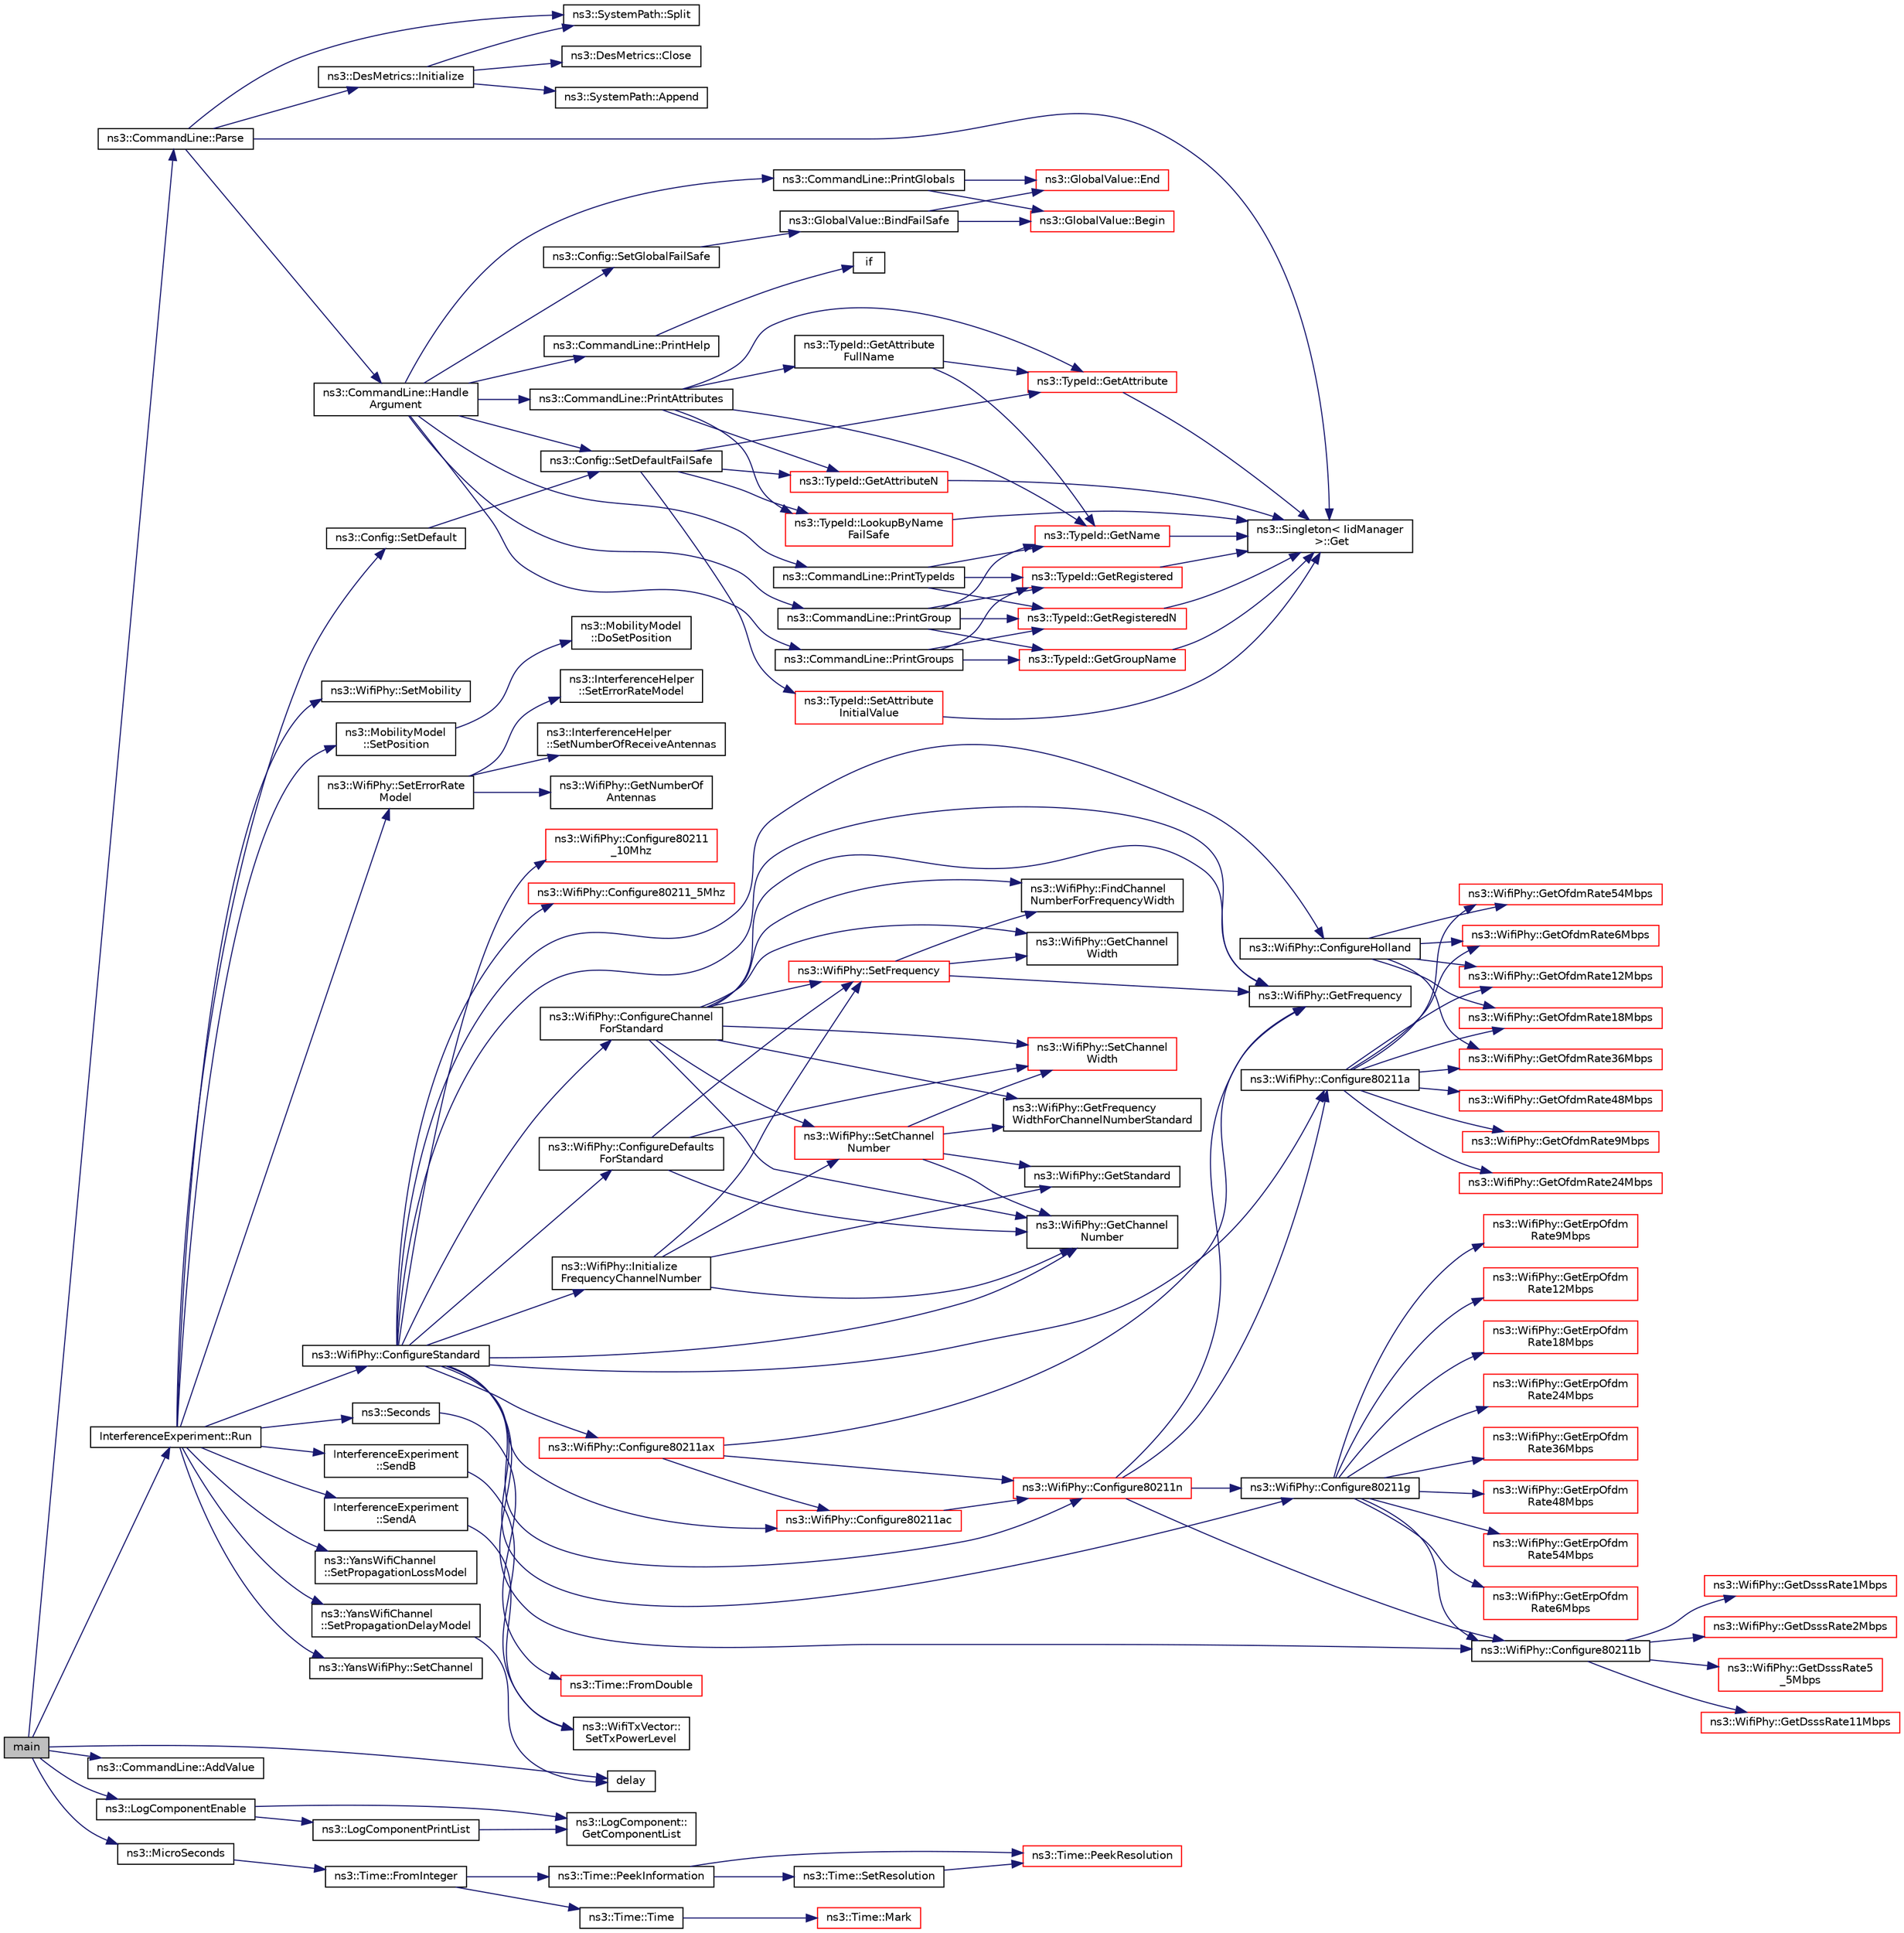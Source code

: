 digraph "main"
{
  edge [fontname="Helvetica",fontsize="10",labelfontname="Helvetica",labelfontsize="10"];
  node [fontname="Helvetica",fontsize="10",shape=record];
  rankdir="LR";
  Node1 [label="main",height=0.2,width=0.4,color="black", fillcolor="grey75", style="filled", fontcolor="black"];
  Node1 -> Node2 [color="midnightblue",fontsize="10",style="solid"];
  Node2 [label="delay",height=0.2,width=0.4,color="black", fillcolor="white", style="filled",URL="$d8/d68/lte_2model_2fading-traces_2fading__trace__generator_8m.html#a7964e6aa8f61a9d28973c8267a606ad8"];
  Node1 -> Node3 [color="midnightblue",fontsize="10",style="solid"];
  Node3 [label="ns3::CommandLine::AddValue",height=0.2,width=0.4,color="black", fillcolor="white", style="filled",URL="$dc/d87/classns3_1_1CommandLine.html#addcfb546c7ad4c8bd0965654d55beb8e"];
  Node1 -> Node4 [color="midnightblue",fontsize="10",style="solid"];
  Node4 [label="ns3::CommandLine::Parse",height=0.2,width=0.4,color="black", fillcolor="white", style="filled",URL="$dc/d87/classns3_1_1CommandLine.html#a5c10b85b3207e5ecb48d907966923156"];
  Node4 -> Node5 [color="midnightblue",fontsize="10",style="solid"];
  Node5 [label="ns3::SystemPath::Split",height=0.2,width=0.4,color="black", fillcolor="white", style="filled",URL="$d0/dde/group__systempath.html#ga523072e05da63b63113d1bea840edf1a"];
  Node4 -> Node6 [color="midnightblue",fontsize="10",style="solid"];
  Node6 [label="ns3::CommandLine::Handle\lArgument",height=0.2,width=0.4,color="black", fillcolor="white", style="filled",URL="$dc/d87/classns3_1_1CommandLine.html#a527b83304a3c713f3e84711a8a2185a7"];
  Node6 -> Node7 [color="midnightblue",fontsize="10",style="solid"];
  Node7 [label="ns3::CommandLine::PrintHelp",height=0.2,width=0.4,color="black", fillcolor="white", style="filled",URL="$dc/d87/classns3_1_1CommandLine.html#a4558fd7b9eba52d77ffacb4e9896e5de",tooltip="Print program usage to the desired output stream. "];
  Node7 -> Node8 [color="midnightblue",fontsize="10",style="solid"];
  Node8 [label="if",height=0.2,width=0.4,color="black", fillcolor="white", style="filled",URL="$d8/d0e/loss__ITU1238_8m.html#a419d895abe1313c35fa353c93802647e"];
  Node6 -> Node9 [color="midnightblue",fontsize="10",style="solid"];
  Node9 [label="ns3::CommandLine::PrintGroups",height=0.2,width=0.4,color="black", fillcolor="white", style="filled",URL="$dc/d87/classns3_1_1CommandLine.html#acbfbd40c40508f3b0700d41de1f53089"];
  Node9 -> Node10 [color="midnightblue",fontsize="10",style="solid"];
  Node10 [label="ns3::TypeId::GetRegisteredN",height=0.2,width=0.4,color="red", fillcolor="white", style="filled",URL="$d6/d11/classns3_1_1TypeId.html#a87c96c0c7ef389488be43aa4194f818a"];
  Node10 -> Node11 [color="midnightblue",fontsize="10",style="solid"];
  Node11 [label="ns3::Singleton\< IidManager\l \>::Get",height=0.2,width=0.4,color="black", fillcolor="white", style="filled",URL="$d8/d77/classns3_1_1Singleton.html#a80a2cd3c25a27ea72add7a9f7a141ffa"];
  Node9 -> Node12 [color="midnightblue",fontsize="10",style="solid"];
  Node12 [label="ns3::TypeId::GetRegistered",height=0.2,width=0.4,color="red", fillcolor="white", style="filled",URL="$d6/d11/classns3_1_1TypeId.html#a19fe68b77ecc4e29c0637e543365affc"];
  Node12 -> Node11 [color="midnightblue",fontsize="10",style="solid"];
  Node9 -> Node13 [color="midnightblue",fontsize="10",style="solid"];
  Node13 [label="ns3::TypeId::GetGroupName",height=0.2,width=0.4,color="red", fillcolor="white", style="filled",URL="$d6/d11/classns3_1_1TypeId.html#a836b52efb8606b114b0f7b6b1c95447b"];
  Node13 -> Node11 [color="midnightblue",fontsize="10",style="solid"];
  Node6 -> Node14 [color="midnightblue",fontsize="10",style="solid"];
  Node14 [label="ns3::CommandLine::PrintTypeIds",height=0.2,width=0.4,color="black", fillcolor="white", style="filled",URL="$dc/d87/classns3_1_1CommandLine.html#a141b4fcef1091a980f15f0845166e20b"];
  Node14 -> Node10 [color="midnightblue",fontsize="10",style="solid"];
  Node14 -> Node12 [color="midnightblue",fontsize="10",style="solid"];
  Node14 -> Node15 [color="midnightblue",fontsize="10",style="solid"];
  Node15 [label="ns3::TypeId::GetName",height=0.2,width=0.4,color="red", fillcolor="white", style="filled",URL="$d6/d11/classns3_1_1TypeId.html#aa3c41c79ae428b3cb396a9c6bb3ef314"];
  Node15 -> Node11 [color="midnightblue",fontsize="10",style="solid"];
  Node6 -> Node16 [color="midnightblue",fontsize="10",style="solid"];
  Node16 [label="ns3::CommandLine::PrintGlobals",height=0.2,width=0.4,color="black", fillcolor="white", style="filled",URL="$dc/d87/classns3_1_1CommandLine.html#ae531d3f88153ab9edac51509cc0cf8be"];
  Node16 -> Node17 [color="midnightblue",fontsize="10",style="solid"];
  Node17 [label="ns3::GlobalValue::Begin",height=0.2,width=0.4,color="red", fillcolor="white", style="filled",URL="$dc/d02/classns3_1_1GlobalValue.html#acdeb71b28fe45d98523a2168e8807d83"];
  Node16 -> Node18 [color="midnightblue",fontsize="10",style="solid"];
  Node18 [label="ns3::GlobalValue::End",height=0.2,width=0.4,color="red", fillcolor="white", style="filled",URL="$dc/d02/classns3_1_1GlobalValue.html#a2488c329999cf507cc7f7aeb173a4a75"];
  Node6 -> Node19 [color="midnightblue",fontsize="10",style="solid"];
  Node19 [label="ns3::CommandLine::PrintGroup",height=0.2,width=0.4,color="black", fillcolor="white", style="filled",URL="$dc/d87/classns3_1_1CommandLine.html#abb65c554c9c8f54e815ce54cf8abcd0e"];
  Node19 -> Node10 [color="midnightblue",fontsize="10",style="solid"];
  Node19 -> Node12 [color="midnightblue",fontsize="10",style="solid"];
  Node19 -> Node13 [color="midnightblue",fontsize="10",style="solid"];
  Node19 -> Node15 [color="midnightblue",fontsize="10",style="solid"];
  Node6 -> Node20 [color="midnightblue",fontsize="10",style="solid"];
  Node20 [label="ns3::CommandLine::PrintAttributes",height=0.2,width=0.4,color="black", fillcolor="white", style="filled",URL="$dc/d87/classns3_1_1CommandLine.html#a1257dece593fadf03777c71ea4f49b89"];
  Node20 -> Node21 [color="midnightblue",fontsize="10",style="solid"];
  Node21 [label="ns3::TypeId::LookupByName\lFailSafe",height=0.2,width=0.4,color="red", fillcolor="white", style="filled",URL="$d6/d11/classns3_1_1TypeId.html#acceab1f57bfe3c3af02130277d409f14"];
  Node21 -> Node11 [color="midnightblue",fontsize="10",style="solid"];
  Node20 -> Node15 [color="midnightblue",fontsize="10",style="solid"];
  Node20 -> Node22 [color="midnightblue",fontsize="10",style="solid"];
  Node22 [label="ns3::TypeId::GetAttributeN",height=0.2,width=0.4,color="red", fillcolor="white", style="filled",URL="$d6/d11/classns3_1_1TypeId.html#a679c4713f613126a51eb400b345302cb"];
  Node22 -> Node11 [color="midnightblue",fontsize="10",style="solid"];
  Node20 -> Node23 [color="midnightblue",fontsize="10",style="solid"];
  Node23 [label="ns3::TypeId::GetAttribute\lFullName",height=0.2,width=0.4,color="black", fillcolor="white", style="filled",URL="$d6/d11/classns3_1_1TypeId.html#a1da5483f43630ea65952099fc39944a2"];
  Node23 -> Node24 [color="midnightblue",fontsize="10",style="solid"];
  Node24 [label="ns3::TypeId::GetAttribute",height=0.2,width=0.4,color="red", fillcolor="white", style="filled",URL="$d6/d11/classns3_1_1TypeId.html#aa1b746e64e606f94cbedda7cf89788c2"];
  Node24 -> Node11 [color="midnightblue",fontsize="10",style="solid"];
  Node23 -> Node15 [color="midnightblue",fontsize="10",style="solid"];
  Node20 -> Node24 [color="midnightblue",fontsize="10",style="solid"];
  Node6 -> Node25 [color="midnightblue",fontsize="10",style="solid"];
  Node25 [label="ns3::Config::SetGlobalFailSafe",height=0.2,width=0.4,color="black", fillcolor="white", style="filled",URL="$d1/d44/group__config.html#gaccae07399fb761a399558a0a03c52dec"];
  Node25 -> Node26 [color="midnightblue",fontsize="10",style="solid"];
  Node26 [label="ns3::GlobalValue::BindFailSafe",height=0.2,width=0.4,color="black", fillcolor="white", style="filled",URL="$dc/d02/classns3_1_1GlobalValue.html#acda63956e7f662d674b8e3be79783e64"];
  Node26 -> Node17 [color="midnightblue",fontsize="10",style="solid"];
  Node26 -> Node18 [color="midnightblue",fontsize="10",style="solid"];
  Node6 -> Node27 [color="midnightblue",fontsize="10",style="solid"];
  Node27 [label="ns3::Config::SetDefaultFailSafe",height=0.2,width=0.4,color="black", fillcolor="white", style="filled",URL="$d1/d44/group__config.html#ga54361b707f31481b11d19f03495cb045"];
  Node27 -> Node21 [color="midnightblue",fontsize="10",style="solid"];
  Node27 -> Node22 [color="midnightblue",fontsize="10",style="solid"];
  Node27 -> Node24 [color="midnightblue",fontsize="10",style="solid"];
  Node27 -> Node28 [color="midnightblue",fontsize="10",style="solid"];
  Node28 [label="ns3::TypeId::SetAttribute\lInitialValue",height=0.2,width=0.4,color="red", fillcolor="white", style="filled",URL="$d6/d11/classns3_1_1TypeId.html#af477878663278dad47c764229490314b"];
  Node28 -> Node11 [color="midnightblue",fontsize="10",style="solid"];
  Node4 -> Node11 [color="midnightblue",fontsize="10",style="solid"];
  Node4 -> Node29 [color="midnightblue",fontsize="10",style="solid"];
  Node29 [label="ns3::DesMetrics::Initialize",height=0.2,width=0.4,color="black", fillcolor="white", style="filled",URL="$d5/d69/classns3_1_1DesMetrics.html#a63bf3891d9fd2cf8c76b375b3db67756"];
  Node29 -> Node30 [color="midnightblue",fontsize="10",style="solid"];
  Node30 [label="ns3::DesMetrics::Close",height=0.2,width=0.4,color="black", fillcolor="white", style="filled",URL="$d5/d69/classns3_1_1DesMetrics.html#a17b52dbb23cd230d64404f57f59029c5"];
  Node29 -> Node5 [color="midnightblue",fontsize="10",style="solid"];
  Node29 -> Node31 [color="midnightblue",fontsize="10",style="solid"];
  Node31 [label="ns3::SystemPath::Append",height=0.2,width=0.4,color="black", fillcolor="white", style="filled",URL="$d0/dde/group__systempath.html#gaaa5a530cee42c8eda7e4f4523ef7e1cd"];
  Node1 -> Node32 [color="midnightblue",fontsize="10",style="solid"];
  Node32 [label="ns3::LogComponentEnable",height=0.2,width=0.4,color="black", fillcolor="white", style="filled",URL="$d7/d2e/namespacens3.html#adc4ef4f00bb2f5f4edae67fc3bc27f20"];
  Node32 -> Node33 [color="midnightblue",fontsize="10",style="solid"];
  Node33 [label="ns3::LogComponent::\lGetComponentList",height=0.2,width=0.4,color="black", fillcolor="white", style="filled",URL="$d9/d3f/classns3_1_1LogComponent.html#a63eb2c0fd93c30f9081443c2fd4bffe9"];
  Node32 -> Node34 [color="midnightblue",fontsize="10",style="solid"];
  Node34 [label="ns3::LogComponentPrintList",height=0.2,width=0.4,color="black", fillcolor="white", style="filled",URL="$d7/d2e/namespacens3.html#a5252703c3f8260fd6dc609f1b276e57c"];
  Node34 -> Node33 [color="midnightblue",fontsize="10",style="solid"];
  Node1 -> Node35 [color="midnightblue",fontsize="10",style="solid"];
  Node35 [label="ns3::MicroSeconds",height=0.2,width=0.4,color="black", fillcolor="white", style="filled",URL="$d1/dec/group__timecivil.html#ga17465a639c8d1464e76538afdd78a9f0"];
  Node35 -> Node36 [color="midnightblue",fontsize="10",style="solid"];
  Node36 [label="ns3::Time::FromInteger",height=0.2,width=0.4,color="black", fillcolor="white", style="filled",URL="$dc/d04/classns3_1_1Time.html#a3e742c67b2764e75ff95f9b754d43fe9"];
  Node36 -> Node37 [color="midnightblue",fontsize="10",style="solid"];
  Node37 [label="ns3::Time::PeekInformation",height=0.2,width=0.4,color="black", fillcolor="white", style="filled",URL="$dc/d04/classns3_1_1Time.html#a0b023c55c20582aa7c1781aacf128034"];
  Node37 -> Node38 [color="midnightblue",fontsize="10",style="solid"];
  Node38 [label="ns3::Time::PeekResolution",height=0.2,width=0.4,color="red", fillcolor="white", style="filled",URL="$dc/d04/classns3_1_1Time.html#a963e53522278fcbdf1ab9f7adbd0f5d6"];
  Node37 -> Node39 [color="midnightblue",fontsize="10",style="solid"];
  Node39 [label="ns3::Time::SetResolution",height=0.2,width=0.4,color="black", fillcolor="white", style="filled",URL="$dc/d04/classns3_1_1Time.html#ac89165ba7715b66017a49c718f4aef09"];
  Node39 -> Node38 [color="midnightblue",fontsize="10",style="solid"];
  Node36 -> Node40 [color="midnightblue",fontsize="10",style="solid"];
  Node40 [label="ns3::Time::Time",height=0.2,width=0.4,color="black", fillcolor="white", style="filled",URL="$dc/d04/classns3_1_1Time.html#a8a39dc1b8cbbd7fe6d940e492d1b925e"];
  Node40 -> Node41 [color="midnightblue",fontsize="10",style="solid"];
  Node41 [label="ns3::Time::Mark",height=0.2,width=0.4,color="red", fillcolor="white", style="filled",URL="$dc/d04/classns3_1_1Time.html#aa7eef2a1119c1c4855d99f1e83d44c54"];
  Node1 -> Node42 [color="midnightblue",fontsize="10",style="solid"];
  Node42 [label="InterferenceExperiment::Run",height=0.2,width=0.4,color="black", fillcolor="white", style="filled",URL="$dd/d97/classInterferenceExperiment.html#ae31524d224c311c36d8b1dd5fcc9f269"];
  Node42 -> Node43 [color="midnightblue",fontsize="10",style="solid"];
  Node43 [label="ns3::Config::SetDefault",height=0.2,width=0.4,color="black", fillcolor="white", style="filled",URL="$d1/d44/group__config.html#ga2e7882df849d8ba4aaad31c934c40c06"];
  Node43 -> Node27 [color="midnightblue",fontsize="10",style="solid"];
  Node42 -> Node44 [color="midnightblue",fontsize="10",style="solid"];
  Node44 [label="ns3::YansWifiChannel\l::SetPropagationDelayModel",height=0.2,width=0.4,color="black", fillcolor="white", style="filled",URL="$d3/df5/classns3_1_1YansWifiChannel.html#a51ebdd5a1d897dc46cf9783ac2879b98"];
  Node44 -> Node2 [color="midnightblue",fontsize="10",style="solid"];
  Node42 -> Node45 [color="midnightblue",fontsize="10",style="solid"];
  Node45 [label="ns3::YansWifiChannel\l::SetPropagationLossModel",height=0.2,width=0.4,color="black", fillcolor="white", style="filled",URL="$d3/df5/classns3_1_1YansWifiChannel.html#ad2f92be1fb34be0075141cbb4f779191"];
  Node42 -> Node46 [color="midnightblue",fontsize="10",style="solid"];
  Node46 [label="ns3::MobilityModel\l::SetPosition",height=0.2,width=0.4,color="black", fillcolor="white", style="filled",URL="$d4/dc5/classns3_1_1MobilityModel.html#ac584b3d5a309709d2f13ed6ada1e7640"];
  Node46 -> Node47 [color="midnightblue",fontsize="10",style="solid"];
  Node47 [label="ns3::MobilityModel\l::DoSetPosition",height=0.2,width=0.4,color="black", fillcolor="white", style="filled",URL="$d4/dc5/classns3_1_1MobilityModel.html#aa2f52cd86754da71ac649413c049785e"];
  Node42 -> Node48 [color="midnightblue",fontsize="10",style="solid"];
  Node48 [label="ns3::WifiPhy::SetErrorRate\lModel",height=0.2,width=0.4,color="black", fillcolor="white", style="filled",URL="$d6/d5a/classns3_1_1WifiPhy.html#ac363f667899a813bb1331225bc1c1474"];
  Node48 -> Node49 [color="midnightblue",fontsize="10",style="solid"];
  Node49 [label="ns3::InterferenceHelper\l::SetErrorRateModel",height=0.2,width=0.4,color="black", fillcolor="white", style="filled",URL="$dc/d0f/classns3_1_1InterferenceHelper.html#a4e5bedbeba2a6eb01a86cae2d29e07dc"];
  Node48 -> Node50 [color="midnightblue",fontsize="10",style="solid"];
  Node50 [label="ns3::InterferenceHelper\l::SetNumberOfReceiveAntennas",height=0.2,width=0.4,color="black", fillcolor="white", style="filled",URL="$dc/d0f/classns3_1_1InterferenceHelper.html#ae04257f3c9153258970ec7c96abf41ea"];
  Node48 -> Node51 [color="midnightblue",fontsize="10",style="solid"];
  Node51 [label="ns3::WifiPhy::GetNumberOf\lAntennas",height=0.2,width=0.4,color="black", fillcolor="white", style="filled",URL="$d6/d5a/classns3_1_1WifiPhy.html#ae23367ac8e1424724f95df441e0cd278"];
  Node42 -> Node52 [color="midnightblue",fontsize="10",style="solid"];
  Node52 [label="ns3::YansWifiPhy::SetChannel",height=0.2,width=0.4,color="black", fillcolor="white", style="filled",URL="$dc/d21/classns3_1_1YansWifiPhy.html#ad2eeb0ab17ef01b26436f7110cccff1d"];
  Node42 -> Node53 [color="midnightblue",fontsize="10",style="solid"];
  Node53 [label="ns3::WifiPhy::SetMobility",height=0.2,width=0.4,color="black", fillcolor="white", style="filled",URL="$d6/d5a/classns3_1_1WifiPhy.html#a5bbd6f88cf0a8ac6c7437b278a17a582",tooltip="assign a mobility model to this device "];
  Node42 -> Node54 [color="midnightblue",fontsize="10",style="solid"];
  Node54 [label="ns3::WifiPhy::ConfigureStandard",height=0.2,width=0.4,color="black", fillcolor="white", style="filled",URL="$d6/d5a/classns3_1_1WifiPhy.html#aeafbea9bd8c1ae20f85584f55d868d23"];
  Node54 -> Node55 [color="midnightblue",fontsize="10",style="solid"];
  Node55 [label="ns3::WifiPhy::Initialize\lFrequencyChannelNumber",height=0.2,width=0.4,color="black", fillcolor="white", style="filled",URL="$d6/d5a/classns3_1_1WifiPhy.html#a6f926737f6ba77c4b619734f396ed3ed",tooltip="post-construction setting of frequency and/or channel number "];
  Node55 -> Node56 [color="midnightblue",fontsize="10",style="solid"];
  Node56 [label="ns3::WifiPhy::SetFrequency",height=0.2,width=0.4,color="red", fillcolor="white", style="filled",URL="$d6/d5a/classns3_1_1WifiPhy.html#afecd69b20631e112aa863dbed4c4bd22"];
  Node56 -> Node57 [color="midnightblue",fontsize="10",style="solid"];
  Node57 [label="ns3::WifiPhy::GetFrequency",height=0.2,width=0.4,color="black", fillcolor="white", style="filled",URL="$d6/d5a/classns3_1_1WifiPhy.html#ad2508d94faf22d690d6b8b4367934fd1"];
  Node56 -> Node58 [color="midnightblue",fontsize="10",style="solid"];
  Node58 [label="ns3::WifiPhy::FindChannel\lNumberForFrequencyWidth",height=0.2,width=0.4,color="black", fillcolor="white", style="filled",URL="$d6/d5a/classns3_1_1WifiPhy.html#ac1a2644035e5ec7129ec1a1583face8a"];
  Node56 -> Node59 [color="midnightblue",fontsize="10",style="solid"];
  Node59 [label="ns3::WifiPhy::GetChannel\lWidth",height=0.2,width=0.4,color="black", fillcolor="white", style="filled",URL="$d6/d5a/classns3_1_1WifiPhy.html#a4a5d5009b3b3308f2baeed42a2007189"];
  Node55 -> Node60 [color="midnightblue",fontsize="10",style="solid"];
  Node60 [label="ns3::WifiPhy::GetStandard",height=0.2,width=0.4,color="black", fillcolor="white", style="filled",URL="$d6/d5a/classns3_1_1WifiPhy.html#af33f60586f8e0bd1763b863e7ce193b2"];
  Node55 -> Node61 [color="midnightblue",fontsize="10",style="solid"];
  Node61 [label="ns3::WifiPhy::SetChannel\lNumber",height=0.2,width=0.4,color="red", fillcolor="white", style="filled",URL="$d6/d5a/classns3_1_1WifiPhy.html#a2d13cf6ae4c185cae8516516afe4a32a",tooltip="Set channel number. "];
  Node61 -> Node62 [color="midnightblue",fontsize="10",style="solid"];
  Node62 [label="ns3::WifiPhy::GetChannel\lNumber",height=0.2,width=0.4,color="black", fillcolor="white", style="filled",URL="$d6/d5a/classns3_1_1WifiPhy.html#a5cf0ccf06109ace61db51c83e91b7e8d"];
  Node61 -> Node63 [color="midnightblue",fontsize="10",style="solid"];
  Node63 [label="ns3::WifiPhy::GetFrequency\lWidthForChannelNumberStandard",height=0.2,width=0.4,color="black", fillcolor="white", style="filled",URL="$d6/d5a/classns3_1_1WifiPhy.html#ad4ffecf66d648b47d62ad73143a3fcbc"];
  Node61 -> Node60 [color="midnightblue",fontsize="10",style="solid"];
  Node61 -> Node64 [color="midnightblue",fontsize="10",style="solid"];
  Node64 [label="ns3::WifiPhy::SetChannel\lWidth",height=0.2,width=0.4,color="red", fillcolor="white", style="filled",URL="$d6/d5a/classns3_1_1WifiPhy.html#ad4be164ac9858e525cf6c6194c39e015"];
  Node55 -> Node62 [color="midnightblue",fontsize="10",style="solid"];
  Node54 -> Node57 [color="midnightblue",fontsize="10",style="solid"];
  Node54 -> Node62 [color="midnightblue",fontsize="10",style="solid"];
  Node54 -> Node65 [color="midnightblue",fontsize="10",style="solid"];
  Node65 [label="ns3::WifiPhy::ConfigureDefaults\lForStandard",height=0.2,width=0.4,color="black", fillcolor="white", style="filled",URL="$d6/d5a/classns3_1_1WifiPhy.html#ae5a54012ac4703d86299312251c41114"];
  Node65 -> Node64 [color="midnightblue",fontsize="10",style="solid"];
  Node65 -> Node56 [color="midnightblue",fontsize="10",style="solid"];
  Node65 -> Node62 [color="midnightblue",fontsize="10",style="solid"];
  Node54 -> Node66 [color="midnightblue",fontsize="10",style="solid"];
  Node66 [label="ns3::WifiPhy::ConfigureChannel\lForStandard",height=0.2,width=0.4,color="black", fillcolor="white", style="filled",URL="$d6/d5a/classns3_1_1WifiPhy.html#aed528417ac25eecc7ecf44079d162847"];
  Node66 -> Node57 [color="midnightblue",fontsize="10",style="solid"];
  Node66 -> Node58 [color="midnightblue",fontsize="10",style="solid"];
  Node66 -> Node59 [color="midnightblue",fontsize="10",style="solid"];
  Node66 -> Node61 [color="midnightblue",fontsize="10",style="solid"];
  Node66 -> Node62 [color="midnightblue",fontsize="10",style="solid"];
  Node66 -> Node63 [color="midnightblue",fontsize="10",style="solid"];
  Node66 -> Node56 [color="midnightblue",fontsize="10",style="solid"];
  Node66 -> Node64 [color="midnightblue",fontsize="10",style="solid"];
  Node54 -> Node67 [color="midnightblue",fontsize="10",style="solid"];
  Node67 [label="ns3::WifiPhy::Configure80211a",height=0.2,width=0.4,color="black", fillcolor="white", style="filled",URL="$d6/d5a/classns3_1_1WifiPhy.html#a3f4c48226fee10de85a17e6ce62af0f3"];
  Node67 -> Node68 [color="midnightblue",fontsize="10",style="solid"];
  Node68 [label="ns3::WifiPhy::GetOfdmRate6Mbps",height=0.2,width=0.4,color="red", fillcolor="white", style="filled",URL="$d6/d5a/classns3_1_1WifiPhy.html#a9945d5d1e8dd74118f90e1adcb63d6fe"];
  Node67 -> Node69 [color="midnightblue",fontsize="10",style="solid"];
  Node69 [label="ns3::WifiPhy::GetOfdmRate9Mbps",height=0.2,width=0.4,color="red", fillcolor="white", style="filled",URL="$d6/d5a/classns3_1_1WifiPhy.html#a4fd9fa3cc3080908d55d9713266f2943"];
  Node67 -> Node70 [color="midnightblue",fontsize="10",style="solid"];
  Node70 [label="ns3::WifiPhy::GetOfdmRate12Mbps",height=0.2,width=0.4,color="red", fillcolor="white", style="filled",URL="$d6/d5a/classns3_1_1WifiPhy.html#a2435bc31eebe859883b7ac21c9add9d2"];
  Node67 -> Node71 [color="midnightblue",fontsize="10",style="solid"];
  Node71 [label="ns3::WifiPhy::GetOfdmRate18Mbps",height=0.2,width=0.4,color="red", fillcolor="white", style="filled",URL="$d6/d5a/classns3_1_1WifiPhy.html#ab456e46ced9b58473153802857be1bde"];
  Node67 -> Node72 [color="midnightblue",fontsize="10",style="solid"];
  Node72 [label="ns3::WifiPhy::GetOfdmRate24Mbps",height=0.2,width=0.4,color="red", fillcolor="white", style="filled",URL="$d6/d5a/classns3_1_1WifiPhy.html#a088ad8dd890aa893acea0d44df88e2aa"];
  Node67 -> Node73 [color="midnightblue",fontsize="10",style="solid"];
  Node73 [label="ns3::WifiPhy::GetOfdmRate36Mbps",height=0.2,width=0.4,color="red", fillcolor="white", style="filled",URL="$d6/d5a/classns3_1_1WifiPhy.html#a64c9c3a3e3a41d2aa51f7d0ccb8fe6c1"];
  Node67 -> Node74 [color="midnightblue",fontsize="10",style="solid"];
  Node74 [label="ns3::WifiPhy::GetOfdmRate48Mbps",height=0.2,width=0.4,color="red", fillcolor="white", style="filled",URL="$d6/d5a/classns3_1_1WifiPhy.html#aa48b1e5f7ebde9ced3dc0f25d9505ae0"];
  Node67 -> Node75 [color="midnightblue",fontsize="10",style="solid"];
  Node75 [label="ns3::WifiPhy::GetOfdmRate54Mbps",height=0.2,width=0.4,color="red", fillcolor="white", style="filled",URL="$d6/d5a/classns3_1_1WifiPhy.html#a767b1cebf94aea21b9c476563c6e3f5b"];
  Node54 -> Node76 [color="midnightblue",fontsize="10",style="solid"];
  Node76 [label="ns3::WifiPhy::Configure80211b",height=0.2,width=0.4,color="black", fillcolor="white", style="filled",URL="$d6/d5a/classns3_1_1WifiPhy.html#a6d06ede65c6956ad9c414a00587279d7"];
  Node76 -> Node77 [color="midnightblue",fontsize="10",style="solid"];
  Node77 [label="ns3::WifiPhy::GetDsssRate1Mbps",height=0.2,width=0.4,color="red", fillcolor="white", style="filled",URL="$d6/d5a/classns3_1_1WifiPhy.html#a8b52ed5ee9801adab6d11b8e4dc4240f"];
  Node76 -> Node78 [color="midnightblue",fontsize="10",style="solid"];
  Node78 [label="ns3::WifiPhy::GetDsssRate2Mbps",height=0.2,width=0.4,color="red", fillcolor="white", style="filled",URL="$d6/d5a/classns3_1_1WifiPhy.html#a6619a232c9506d049781aae17795b57f"];
  Node76 -> Node79 [color="midnightblue",fontsize="10",style="solid"];
  Node79 [label="ns3::WifiPhy::GetDsssRate5\l_5Mbps",height=0.2,width=0.4,color="red", fillcolor="white", style="filled",URL="$d6/d5a/classns3_1_1WifiPhy.html#aa9a581243e49199f63f9e26ef4c4ed95"];
  Node76 -> Node80 [color="midnightblue",fontsize="10",style="solid"];
  Node80 [label="ns3::WifiPhy::GetDsssRate11Mbps",height=0.2,width=0.4,color="red", fillcolor="white", style="filled",URL="$d6/d5a/classns3_1_1WifiPhy.html#ab959b0aa063cda3f93a9a2861526a3e2"];
  Node54 -> Node81 [color="midnightblue",fontsize="10",style="solid"];
  Node81 [label="ns3::WifiPhy::Configure80211g",height=0.2,width=0.4,color="black", fillcolor="white", style="filled",URL="$d6/d5a/classns3_1_1WifiPhy.html#a71286ced86fbd1b11c4b68e053b3e8d0"];
  Node81 -> Node76 [color="midnightblue",fontsize="10",style="solid"];
  Node81 -> Node82 [color="midnightblue",fontsize="10",style="solid"];
  Node82 [label="ns3::WifiPhy::GetErpOfdm\lRate6Mbps",height=0.2,width=0.4,color="red", fillcolor="white", style="filled",URL="$d6/d5a/classns3_1_1WifiPhy.html#a334689e428371b3383e9001cbd05deba"];
  Node81 -> Node83 [color="midnightblue",fontsize="10",style="solid"];
  Node83 [label="ns3::WifiPhy::GetErpOfdm\lRate9Mbps",height=0.2,width=0.4,color="red", fillcolor="white", style="filled",URL="$d6/d5a/classns3_1_1WifiPhy.html#af2fc1ee36fc803b89575cd682138495f"];
  Node81 -> Node84 [color="midnightblue",fontsize="10",style="solid"];
  Node84 [label="ns3::WifiPhy::GetErpOfdm\lRate12Mbps",height=0.2,width=0.4,color="red", fillcolor="white", style="filled",URL="$d6/d5a/classns3_1_1WifiPhy.html#aa6f7f9ca17a9451966da679415996136"];
  Node81 -> Node85 [color="midnightblue",fontsize="10",style="solid"];
  Node85 [label="ns3::WifiPhy::GetErpOfdm\lRate18Mbps",height=0.2,width=0.4,color="red", fillcolor="white", style="filled",URL="$d6/d5a/classns3_1_1WifiPhy.html#ae24bbedd9df795ac630568606a579be0"];
  Node81 -> Node86 [color="midnightblue",fontsize="10",style="solid"];
  Node86 [label="ns3::WifiPhy::GetErpOfdm\lRate24Mbps",height=0.2,width=0.4,color="red", fillcolor="white", style="filled",URL="$d6/d5a/classns3_1_1WifiPhy.html#a8e34487962a2e6ecbedebe5b2e883ca7"];
  Node81 -> Node87 [color="midnightblue",fontsize="10",style="solid"];
  Node87 [label="ns3::WifiPhy::GetErpOfdm\lRate36Mbps",height=0.2,width=0.4,color="red", fillcolor="white", style="filled",URL="$d6/d5a/classns3_1_1WifiPhy.html#acc3956aa9fc49c16c05dc76bae0d4ad9"];
  Node81 -> Node88 [color="midnightblue",fontsize="10",style="solid"];
  Node88 [label="ns3::WifiPhy::GetErpOfdm\lRate48Mbps",height=0.2,width=0.4,color="red", fillcolor="white", style="filled",URL="$d6/d5a/classns3_1_1WifiPhy.html#a3c00f00fdfce4e6146264549f2274499"];
  Node81 -> Node89 [color="midnightblue",fontsize="10",style="solid"];
  Node89 [label="ns3::WifiPhy::GetErpOfdm\lRate54Mbps",height=0.2,width=0.4,color="red", fillcolor="white", style="filled",URL="$d6/d5a/classns3_1_1WifiPhy.html#a444ffd175dd58e76f87ba8dc05eef483"];
  Node54 -> Node90 [color="midnightblue",fontsize="10",style="solid"];
  Node90 [label="ns3::WifiPhy::Configure80211\l_10Mhz",height=0.2,width=0.4,color="red", fillcolor="white", style="filled",URL="$d6/d5a/classns3_1_1WifiPhy.html#a42b42da70fb83cc0136c78658698c620"];
  Node54 -> Node91 [color="midnightblue",fontsize="10",style="solid"];
  Node91 [label="ns3::WifiPhy::Configure80211_5Mhz",height=0.2,width=0.4,color="red", fillcolor="white", style="filled",URL="$d6/d5a/classns3_1_1WifiPhy.html#a7f3076e93e88d1c884dde3e390fa9756"];
  Node54 -> Node92 [color="midnightblue",fontsize="10",style="solid"];
  Node92 [label="ns3::WifiPhy::ConfigureHolland",height=0.2,width=0.4,color="black", fillcolor="white", style="filled",URL="$d6/d5a/classns3_1_1WifiPhy.html#aba0f3d79d7fe9be1485a3d87a8923cdd"];
  Node92 -> Node68 [color="midnightblue",fontsize="10",style="solid"];
  Node92 -> Node70 [color="midnightblue",fontsize="10",style="solid"];
  Node92 -> Node71 [color="midnightblue",fontsize="10",style="solid"];
  Node92 -> Node73 [color="midnightblue",fontsize="10",style="solid"];
  Node92 -> Node75 [color="midnightblue",fontsize="10",style="solid"];
  Node54 -> Node93 [color="midnightblue",fontsize="10",style="solid"];
  Node93 [label="ns3::WifiPhy::Configure80211n",height=0.2,width=0.4,color="red", fillcolor="white", style="filled",URL="$d6/d5a/classns3_1_1WifiPhy.html#ac4cf51f397334a060632d690675446e6"];
  Node93 -> Node57 [color="midnightblue",fontsize="10",style="solid"];
  Node93 -> Node76 [color="midnightblue",fontsize="10",style="solid"];
  Node93 -> Node81 [color="midnightblue",fontsize="10",style="solid"];
  Node93 -> Node67 [color="midnightblue",fontsize="10",style="solid"];
  Node54 -> Node94 [color="midnightblue",fontsize="10",style="solid"];
  Node94 [label="ns3::WifiPhy::Configure80211ac",height=0.2,width=0.4,color="red", fillcolor="white", style="filled",URL="$d6/d5a/classns3_1_1WifiPhy.html#a9023b105175409e6dde1281cc6584cf3"];
  Node94 -> Node93 [color="midnightblue",fontsize="10",style="solid"];
  Node54 -> Node95 [color="midnightblue",fontsize="10",style="solid"];
  Node95 [label="ns3::WifiPhy::Configure80211ax",height=0.2,width=0.4,color="red", fillcolor="white", style="filled",URL="$d6/d5a/classns3_1_1WifiPhy.html#adcda370490dc230a5c737c7a83de9bcd"];
  Node95 -> Node93 [color="midnightblue",fontsize="10",style="solid"];
  Node95 -> Node57 [color="midnightblue",fontsize="10",style="solid"];
  Node95 -> Node94 [color="midnightblue",fontsize="10",style="solid"];
  Node42 -> Node96 [color="midnightblue",fontsize="10",style="solid"];
  Node96 [label="ns3::Seconds",height=0.2,width=0.4,color="black", fillcolor="white", style="filled",URL="$d1/dec/group__timecivil.html#ga33c34b816f8ff6628e33d5c8e9713b9e"];
  Node96 -> Node97 [color="midnightblue",fontsize="10",style="solid"];
  Node97 [label="ns3::Time::FromDouble",height=0.2,width=0.4,color="red", fillcolor="white", style="filled",URL="$dc/d04/classns3_1_1Time.html#a60e845f4a74e62495b86356afe604cb4"];
  Node42 -> Node98 [color="midnightblue",fontsize="10",style="solid"];
  Node98 [label="InterferenceExperiment\l::SendA",height=0.2,width=0.4,color="black", fillcolor="white", style="filled",URL="$dd/d97/classInterferenceExperiment.html#a00ae0f5dac9b45b1175d5c6572013332",tooltip="Send A function. "];
  Node98 -> Node99 [color="midnightblue",fontsize="10",style="solid"];
  Node99 [label="ns3::WifiTxVector::\lSetTxPowerLevel",height=0.2,width=0.4,color="black", fillcolor="white", style="filled",URL="$d0/d58/classns3_1_1WifiTxVector.html#a25743cd89a5cb95ec22a9e584fa044f3"];
  Node42 -> Node100 [color="midnightblue",fontsize="10",style="solid"];
  Node100 [label="InterferenceExperiment\l::SendB",height=0.2,width=0.4,color="black", fillcolor="white", style="filled",URL="$dd/d97/classInterferenceExperiment.html#a8e3713c24b3231831e6fcb347e568df8",tooltip="Send B function. "];
  Node100 -> Node99 [color="midnightblue",fontsize="10",style="solid"];
}
